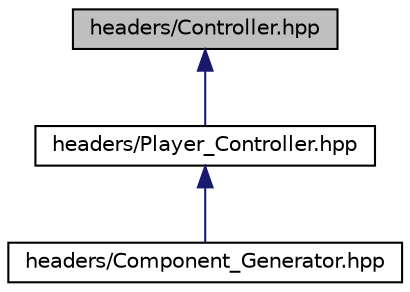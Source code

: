 digraph "headers/Controller.hpp"
{
 // LATEX_PDF_SIZE
  edge [fontname="Helvetica",fontsize="10",labelfontname="Helvetica",labelfontsize="10"];
  node [fontname="Helvetica",fontsize="10",shape=record];
  Node7 [label="headers/Controller.hpp",height=0.2,width=0.4,color="black", fillcolor="grey75", style="filled", fontcolor="black",tooltip="Virtual class of the controller component. A controller is a component and a listener at the same tim..."];
  Node7 -> Node8 [dir="back",color="midnightblue",fontsize="10",style="solid"];
  Node8 [label="headers/Player_Controller.hpp",height=0.2,width=0.4,color="black", fillcolor="white", style="filled",URL="$d7/d1e/_player___controller_8hpp.html",tooltip=" "];
  Node8 -> Node9 [dir="back",color="midnightblue",fontsize="10",style="solid"];
  Node9 [label="headers/Component_Generator.hpp",height=0.2,width=0.4,color="black", fillcolor="white", style="filled",URL="$d2/de4/_component___generator_8hpp.html",tooltip="Generator of components, store and create components."];
}
